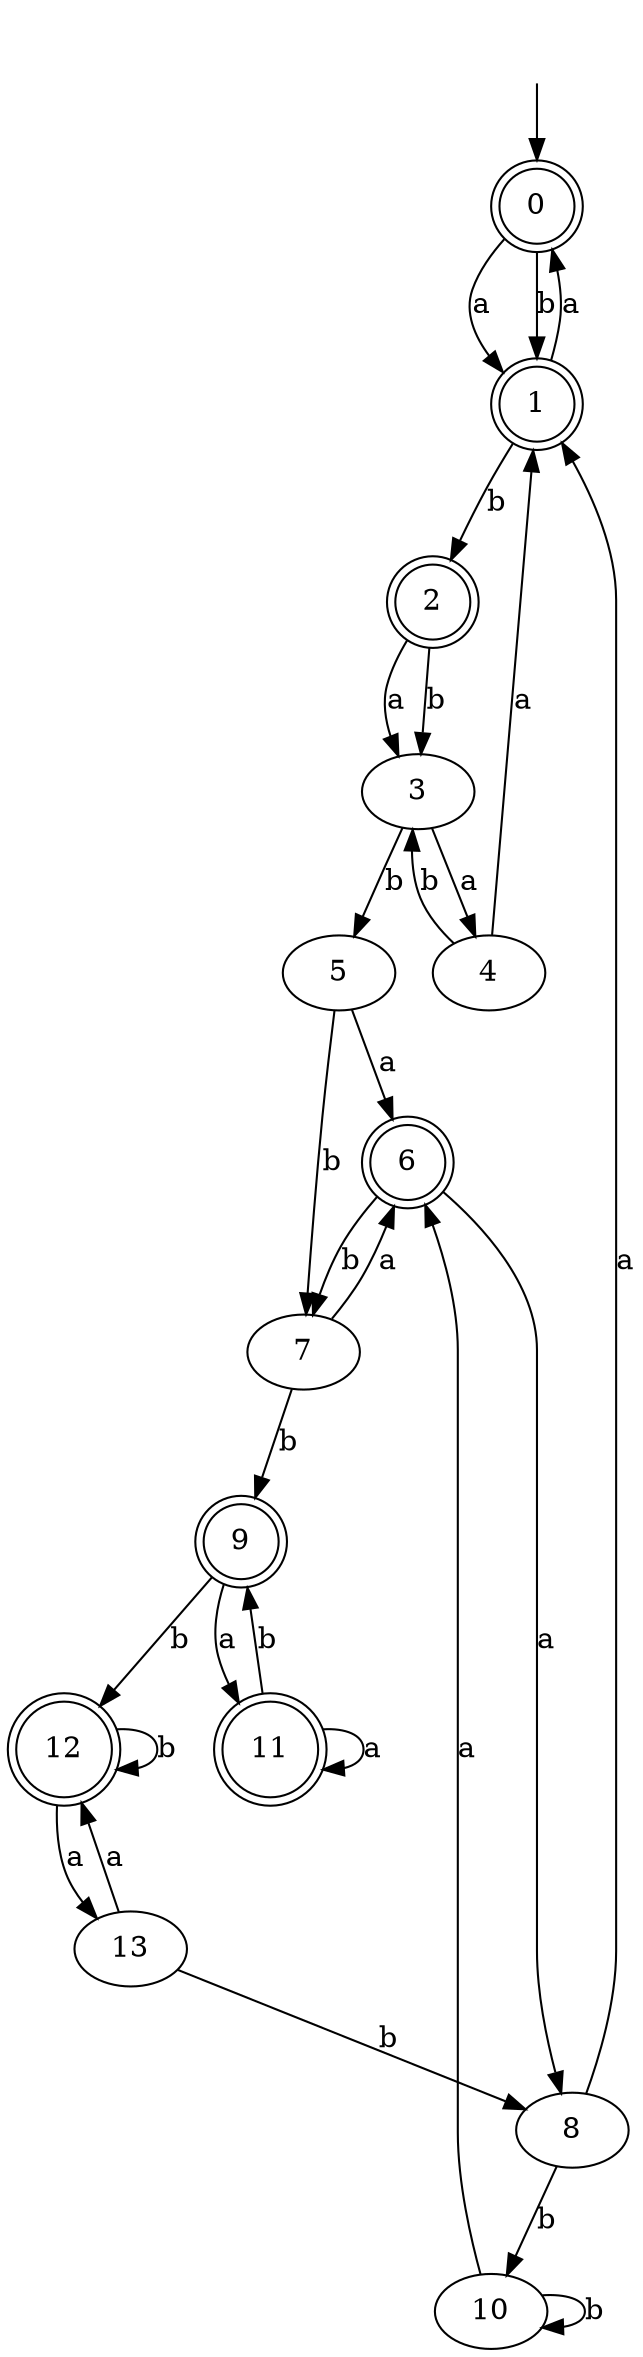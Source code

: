 digraph RandomDFA {
  __start0 [label="", shape=none];
  __start0 -> 0 [label=""];
  0 [shape=circle] [shape=doublecircle]
  0 -> 1 [label="a"]
  0 -> 1 [label="b"]
  1 [shape=doublecircle]
  1 -> 0 [label="a"]
  1 -> 2 [label="b"]
  2 [shape=doublecircle]
  2 -> 3 [label="a"]
  2 -> 3 [label="b"]
  3
  3 -> 4 [label="a"]
  3 -> 5 [label="b"]
  4
  4 -> 1 [label="a"]
  4 -> 3 [label="b"]
  5
  5 -> 6 [label="a"]
  5 -> 7 [label="b"]
  6 [shape=doublecircle]
  6 -> 8 [label="a"]
  6 -> 7 [label="b"]
  7
  7 -> 6 [label="a"]
  7 -> 9 [label="b"]
  8
  8 -> 1 [label="a"]
  8 -> 10 [label="b"]
  9 [shape=doublecircle]
  9 -> 11 [label="a"]
  9 -> 12 [label="b"]
  10
  10 -> 6 [label="a"]
  10 -> 10 [label="b"]
  11 [shape=doublecircle]
  11 -> 11 [label="a"]
  11 -> 9 [label="b"]
  12 [shape=doublecircle]
  12 -> 13 [label="a"]
  12 -> 12 [label="b"]
  13
  13 -> 12 [label="a"]
  13 -> 8 [label="b"]
}
